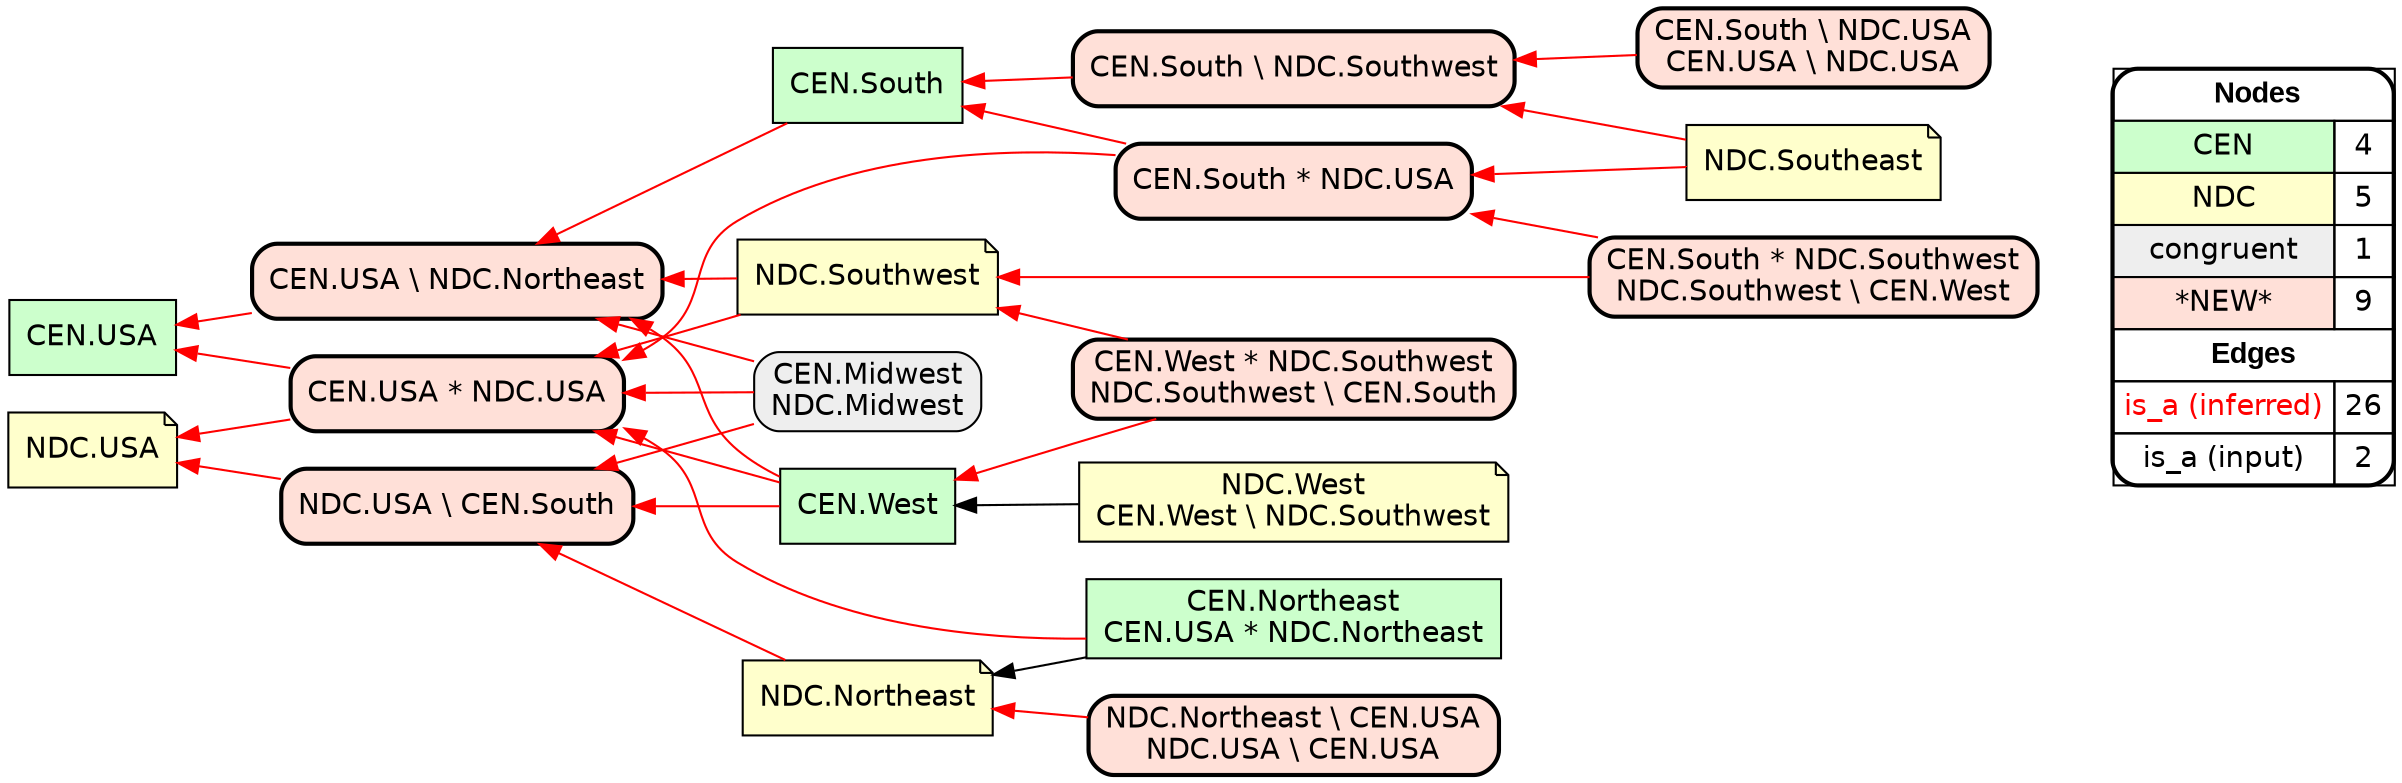 digraph{
rankdir=RL
node[shape=box style=filled fillcolor="#CCFFCC" fontname="helvetica"] 
"CEN.South"
"CEN.USA"
"CEN.West"
"CEN.Northeast\nCEN.USA * NDC.Northeast"
node[shape=note style=filled fillcolor="#FFFFCC" fontname="helvetica"] 
"NDC.West\nCEN.West \\ NDC.Southwest"
"NDC.Southwest"
"NDC.USA"
"NDC.Southeast"
"NDC.Northeast"
node[shape=box style="filled,rounded" fillcolor="#EEEEEE" fontname="helvetica"] 
"CEN.Midwest\nNDC.Midwest"
node[shape=box style="filled,rounded,bold" fillcolor="#FFE0D8" fontname="helvetica"] 
"CEN.South \\ NDC.USA\nCEN.USA \\ NDC.USA"
"CEN.South * NDC.USA"
"NDC.USA \\ CEN.South"
"CEN.West * NDC.Southwest\nNDC.Southwest \\ CEN.South"
"CEN.South \\ NDC.Southwest"
"CEN.USA * NDC.USA"
"NDC.Northeast \\ CEN.USA\nNDC.USA \\ CEN.USA"
"CEN.USA \\ NDC.Northeast"
"CEN.South * NDC.Southwest\nNDC.Southwest \\ CEN.West"
edge[arrowhead=normal style=dotted color="#000000" constraint=true penwidth=1]
edge[arrowhead=normal style=solid color="#FF0000" constraint=true penwidth=1]
"NDC.Northeast \\ CEN.USA\nNDC.USA \\ CEN.USA" -> "NDC.Northeast"
"NDC.Southeast" -> "CEN.South \\ NDC.Southwest"
"CEN.USA * NDC.USA" -> "NDC.USA"
"CEN.West" -> "NDC.USA \\ CEN.South"
"CEN.Midwest\nNDC.Midwest" -> "NDC.USA \\ CEN.South"
"CEN.South * NDC.USA" -> "CEN.USA * NDC.USA"
"NDC.Southwest" -> "CEN.USA \\ NDC.Northeast"
"NDC.USA \\ CEN.South" -> "NDC.USA"
"CEN.West" -> "CEN.USA \\ NDC.Northeast"
"CEN.South \\ NDC.USA\nCEN.USA \\ NDC.USA" -> "CEN.South \\ NDC.Southwest"
"CEN.South * NDC.USA" -> "CEN.South"
"CEN.Northeast\nCEN.USA * NDC.Northeast" -> "CEN.USA * NDC.USA"
"NDC.Southeast" -> "CEN.South * NDC.USA"
"CEN.South \\ NDC.Southwest" -> "CEN.South"
"CEN.Midwest\nNDC.Midwest" -> "CEN.USA \\ NDC.Northeast"
"CEN.USA \\ NDC.Northeast" -> "CEN.USA"
"CEN.South * NDC.Southwest\nNDC.Southwest \\ CEN.West" -> "NDC.Southwest"
"CEN.USA * NDC.USA" -> "CEN.USA"
"CEN.West * NDC.Southwest\nNDC.Southwest \\ CEN.South" -> "NDC.Southwest"
"CEN.South" -> "CEN.USA \\ NDC.Northeast"
"CEN.West * NDC.Southwest\nNDC.Southwest \\ CEN.South" -> "CEN.West"
"NDC.Northeast" -> "NDC.USA \\ CEN.South"
"CEN.West" -> "CEN.USA * NDC.USA"
"CEN.Midwest\nNDC.Midwest" -> "CEN.USA * NDC.USA"
"NDC.Southwest" -> "CEN.USA * NDC.USA"
"CEN.South * NDC.Southwest\nNDC.Southwest \\ CEN.West" -> "CEN.South * NDC.USA"
edge[arrowhead=normal style=solid color="#000000" constraint=true penwidth=1]
"CEN.Northeast\nCEN.USA * NDC.Northeast" -> "NDC.Northeast"
"NDC.West\nCEN.West \\ NDC.Southwest" -> "CEN.West"
node[shape=box] 
{rank=source Legend [fillcolor= white margin=0 label=< 
 <TABLE BORDER="0" CELLBORDER="1" CELLSPACING="0" CELLPADDING="4"> 
<TR> <TD COLSPAN="2"><font face="Arial Black"> Nodes</font></TD> </TR> 
<TR> 
 <TD bgcolor="#CCFFCC" fontname="helvetica">CEN</TD> 
 <TD>4</TD> 
 </TR> 
<TR> 
 <TD bgcolor="#FFFFCC" fontname="helvetica">NDC</TD> 
 <TD>5</TD> 
 </TR> 
<TR> 
 <TD bgcolor="#EEEEEE" fontname="helvetica">congruent</TD> 
 <TD>1</TD> 
 </TR> 
<TR> 
 <TD bgcolor="#FFE0D8" fontname="helvetica">*NEW*</TD> 
 <TD>9</TD> 
 </TR> 
<TR> <TD COLSPAN="2"><font face = "Arial Black"> Edges </font></TD> </TR> 
<TR> 
 <TD><font color ="#FF0000">is_a (inferred)</font></TD><TD>26</TD>
</TR>
<TR> 
 <TD><font color ="#000000">is_a (input)</font></TD><TD>2</TD>
</TR>
</TABLE> 
 >] } 
}